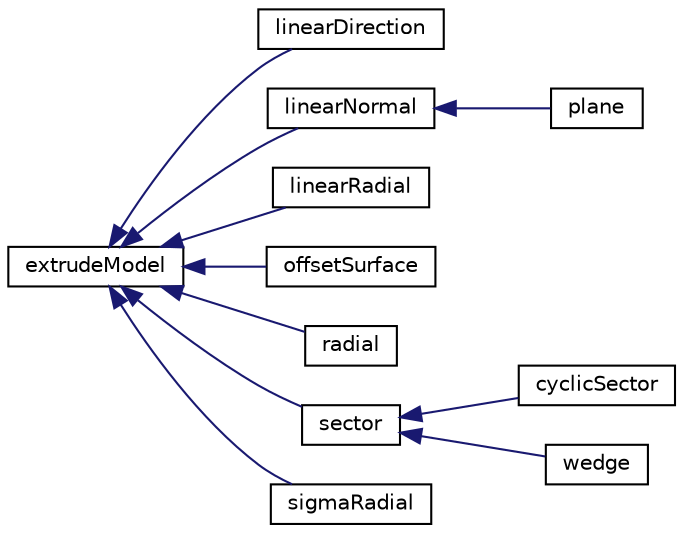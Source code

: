 digraph "Graphical Class Hierarchy"
{
  bgcolor="transparent";
  edge [fontname="Helvetica",fontsize="10",labelfontname="Helvetica",labelfontsize="10"];
  node [fontname="Helvetica",fontsize="10",shape=record];
  rankdir="LR";
  Node1 [label="extrudeModel",height=0.2,width=0.4,color="black",URL="$classFoam_1_1extrudeModel.html",tooltip="Top level extrusion model class. "];
  Node1 -> Node2 [dir="back",color="midnightblue",fontsize="10",style="solid",fontname="Helvetica"];
  Node2 [label="linearDirection",height=0.2,width=0.4,color="black",URL="$classFoam_1_1extrudeModels_1_1linearDirection.html",tooltip="Extrudes by transforming points in a specified direction by the given distance. "];
  Node1 -> Node3 [dir="back",color="midnightblue",fontsize="10",style="solid",fontname="Helvetica"];
  Node3 [label="linearNormal",height=0.2,width=0.4,color="black",URL="$classFoam_1_1extrudeModels_1_1linearNormal.html",tooltip="Extrudes by transforming points normal to the surface by a given distance. "];
  Node3 -> Node4 [dir="back",color="midnightblue",fontsize="10",style="solid",fontname="Helvetica"];
  Node4 [label="plane",height=0.2,width=0.4,color="black",URL="$classFoam_1_1extrudeModels_1_1plane.html",tooltip="Extrudes by transforming points normal to the surface by 1 layer over a given distance. "];
  Node1 -> Node5 [dir="back",color="midnightblue",fontsize="10",style="solid",fontname="Helvetica"];
  Node5 [label="linearRadial",height=0.2,width=0.4,color="black",URL="$classFoam_1_1extrudeModels_1_1linearRadial.html",tooltip="Extrudes by transforming radially from the surface. "];
  Node1 -> Node6 [dir="back",color="midnightblue",fontsize="10",style="solid",fontname="Helvetica"];
  Node6 [label="offsetSurface",height=0.2,width=0.4,color="black",URL="$classFoam_1_1extrudeModels_1_1offsetSurface.html",tooltip="Extrudes by interpolating points from one surface to the other. Surfaces have to be topologically ide..."];
  Node1 -> Node7 [dir="back",color="midnightblue",fontsize="10",style="solid",fontname="Helvetica"];
  Node7 [label="radial",height=0.2,width=0.4,color="black",URL="$classFoam_1_1extrudeModels_1_1radial.html",tooltip="Extrudes radially according to the Function1 description. "];
  Node1 -> Node8 [dir="back",color="midnightblue",fontsize="10",style="solid",fontname="Helvetica"];
  Node8 [label="sector",height=0.2,width=0.4,color="black",URL="$classFoam_1_1extrudeModels_1_1sector.html",tooltip="Extrudes by rotating a surface around an axis. "];
  Node8 -> Node9 [dir="back",color="midnightblue",fontsize="10",style="solid",fontname="Helvetica"];
  Node9 [label="cyclicSector",height=0.2,width=0.4,color="black",URL="$classFoam_1_1extrudeModels_1_1cyclicSector.html",tooltip="Extrudes a sector. "];
  Node8 -> Node10 [dir="back",color="midnightblue",fontsize="10",style="solid",fontname="Helvetica"];
  Node10 [label="wedge",height=0.2,width=0.4,color="black",URL="$classFoam_1_1extrudeModels_1_1wedge.html",tooltip="Extrudes by rotating a surface symmetrically around axis by 1 layer. "];
  Node1 -> Node11 [dir="back",color="midnightblue",fontsize="10",style="solid",fontname="Helvetica"];
  Node11 [label="sigmaRadial",height=0.2,width=0.4,color="black",URL="$classFoam_1_1extrudeModels_1_1sigmaRadial.html",tooltip="Extrudes into sphere with grading according to pressure (atmospherics) "];
}
